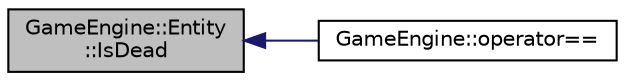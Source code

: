 digraph "GameEngine::Entity::IsDead"
{
  edge [fontname="Helvetica",fontsize="10",labelfontname="Helvetica",labelfontsize="10"];
  node [fontname="Helvetica",fontsize="10",shape=record];
  rankdir="LR";
  Node42 [label="GameEngine::Entity\l::IsDead",height=0.2,width=0.4,color="black", fillcolor="grey75", style="filled", fontcolor="black"];
  Node42 -> Node43 [dir="back",color="midnightblue",fontsize="10",style="solid",fontname="Helvetica"];
  Node43 [label="GameEngine::operator==",height=0.2,width=0.4,color="black", fillcolor="white", style="filled",URL="$namespace_game_engine.html#a6018eaaa6823608e7ecccb0cd40febc9"];
}
